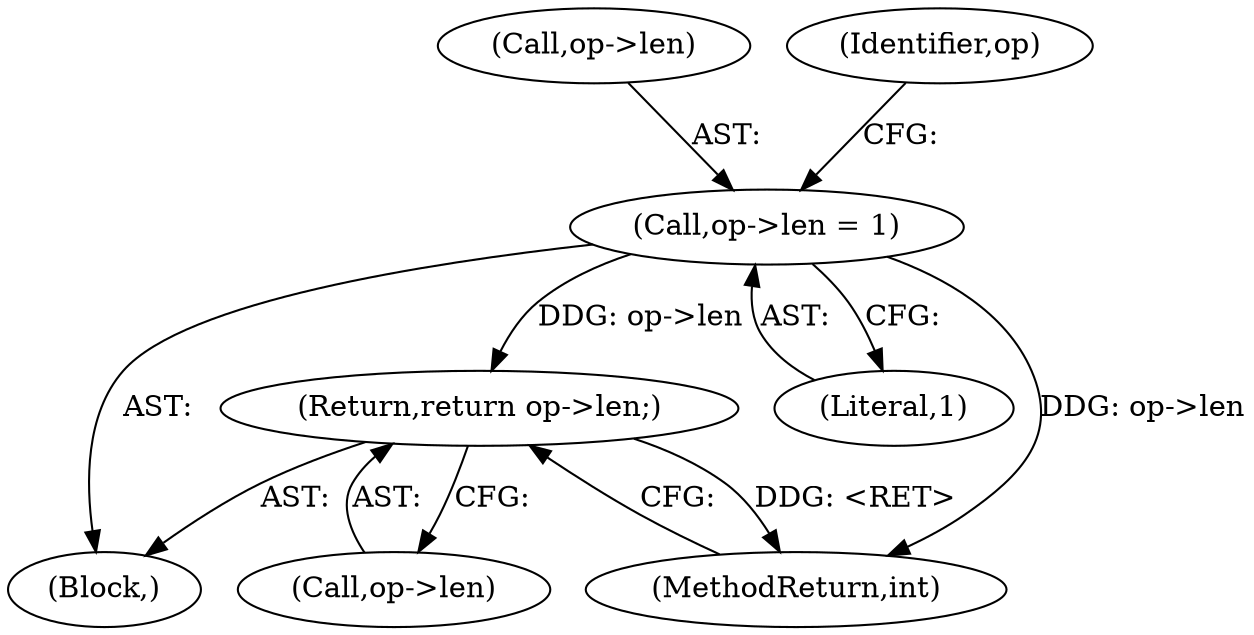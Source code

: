 digraph "0_radare2_52b1526443c1f433087928291d1c3d37a5600515@pointer" {
"1001082" [label="(Return,return op->len;)"];
"1001071" [label="(Call,op->len = 1)"];
"1001083" [label="(Call,op->len)"];
"1001075" [label="(Literal,1)"];
"1000104" [label="(Block,)"];
"1001072" [label="(Call,op->len)"];
"1001078" [label="(Identifier,op)"];
"1001082" [label="(Return,return op->len;)"];
"1001086" [label="(MethodReturn,int)"];
"1001071" [label="(Call,op->len = 1)"];
"1001082" -> "1000104"  [label="AST: "];
"1001082" -> "1001083"  [label="CFG: "];
"1001083" -> "1001082"  [label="AST: "];
"1001086" -> "1001082"  [label="CFG: "];
"1001082" -> "1001086"  [label="DDG: <RET>"];
"1001071" -> "1001082"  [label="DDG: op->len"];
"1001071" -> "1000104"  [label="AST: "];
"1001071" -> "1001075"  [label="CFG: "];
"1001072" -> "1001071"  [label="AST: "];
"1001075" -> "1001071"  [label="AST: "];
"1001078" -> "1001071"  [label="CFG: "];
"1001071" -> "1001086"  [label="DDG: op->len"];
}
